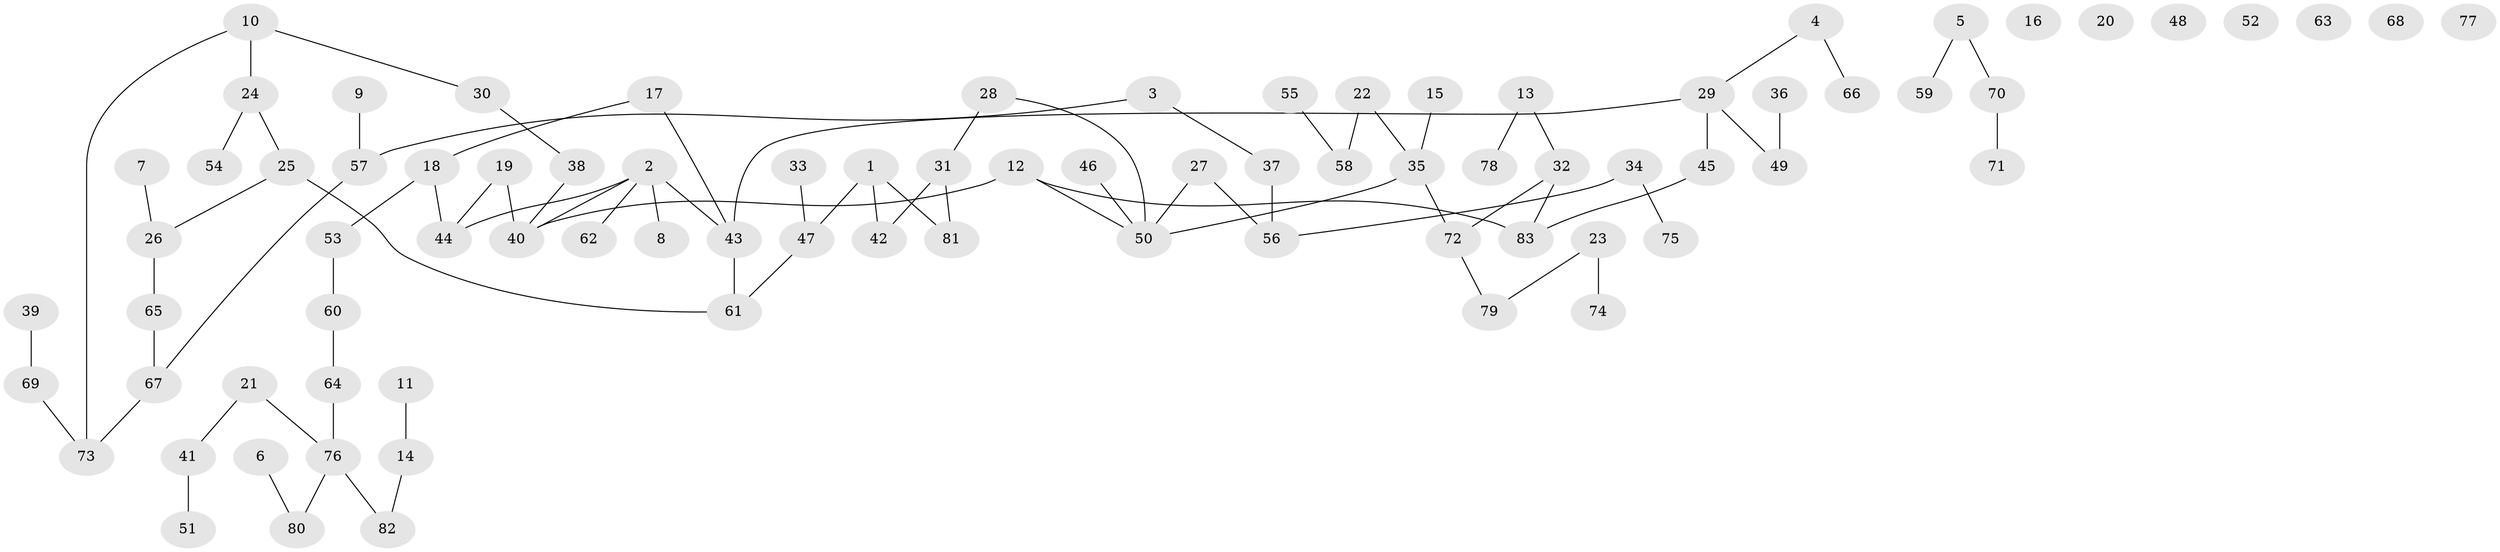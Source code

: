 // coarse degree distribution, {2: 0.20408163265306123, 4: 0.061224489795918366, 3: 0.16326530612244897, 1: 0.3469387755102041, 5: 0.061224489795918366, 0: 0.14285714285714285, 6: 0.02040816326530612}
// Generated by graph-tools (version 1.1) at 2025/16/03/04/25 18:16:29]
// undirected, 83 vertices, 83 edges
graph export_dot {
graph [start="1"]
  node [color=gray90,style=filled];
  1;
  2;
  3;
  4;
  5;
  6;
  7;
  8;
  9;
  10;
  11;
  12;
  13;
  14;
  15;
  16;
  17;
  18;
  19;
  20;
  21;
  22;
  23;
  24;
  25;
  26;
  27;
  28;
  29;
  30;
  31;
  32;
  33;
  34;
  35;
  36;
  37;
  38;
  39;
  40;
  41;
  42;
  43;
  44;
  45;
  46;
  47;
  48;
  49;
  50;
  51;
  52;
  53;
  54;
  55;
  56;
  57;
  58;
  59;
  60;
  61;
  62;
  63;
  64;
  65;
  66;
  67;
  68;
  69;
  70;
  71;
  72;
  73;
  74;
  75;
  76;
  77;
  78;
  79;
  80;
  81;
  82;
  83;
  1 -- 42;
  1 -- 47;
  1 -- 81;
  2 -- 8;
  2 -- 40;
  2 -- 43;
  2 -- 44;
  2 -- 62;
  3 -- 37;
  3 -- 57;
  4 -- 29;
  4 -- 66;
  5 -- 59;
  5 -- 70;
  6 -- 80;
  7 -- 26;
  9 -- 57;
  10 -- 24;
  10 -- 30;
  10 -- 73;
  11 -- 14;
  12 -- 40;
  12 -- 50;
  12 -- 83;
  13 -- 32;
  13 -- 78;
  14 -- 82;
  15 -- 35;
  17 -- 18;
  17 -- 43;
  18 -- 44;
  18 -- 53;
  19 -- 40;
  19 -- 44;
  21 -- 41;
  21 -- 76;
  22 -- 35;
  22 -- 58;
  23 -- 74;
  23 -- 79;
  24 -- 25;
  24 -- 54;
  25 -- 26;
  25 -- 61;
  26 -- 65;
  27 -- 50;
  27 -- 56;
  28 -- 31;
  28 -- 50;
  29 -- 43;
  29 -- 45;
  29 -- 49;
  30 -- 38;
  31 -- 42;
  31 -- 81;
  32 -- 72;
  32 -- 83;
  33 -- 47;
  34 -- 56;
  34 -- 75;
  35 -- 50;
  35 -- 72;
  36 -- 49;
  37 -- 56;
  38 -- 40;
  39 -- 69;
  41 -- 51;
  43 -- 61;
  45 -- 83;
  46 -- 50;
  47 -- 61;
  53 -- 60;
  55 -- 58;
  57 -- 67;
  60 -- 64;
  64 -- 76;
  65 -- 67;
  67 -- 73;
  69 -- 73;
  70 -- 71;
  72 -- 79;
  76 -- 80;
  76 -- 82;
}
